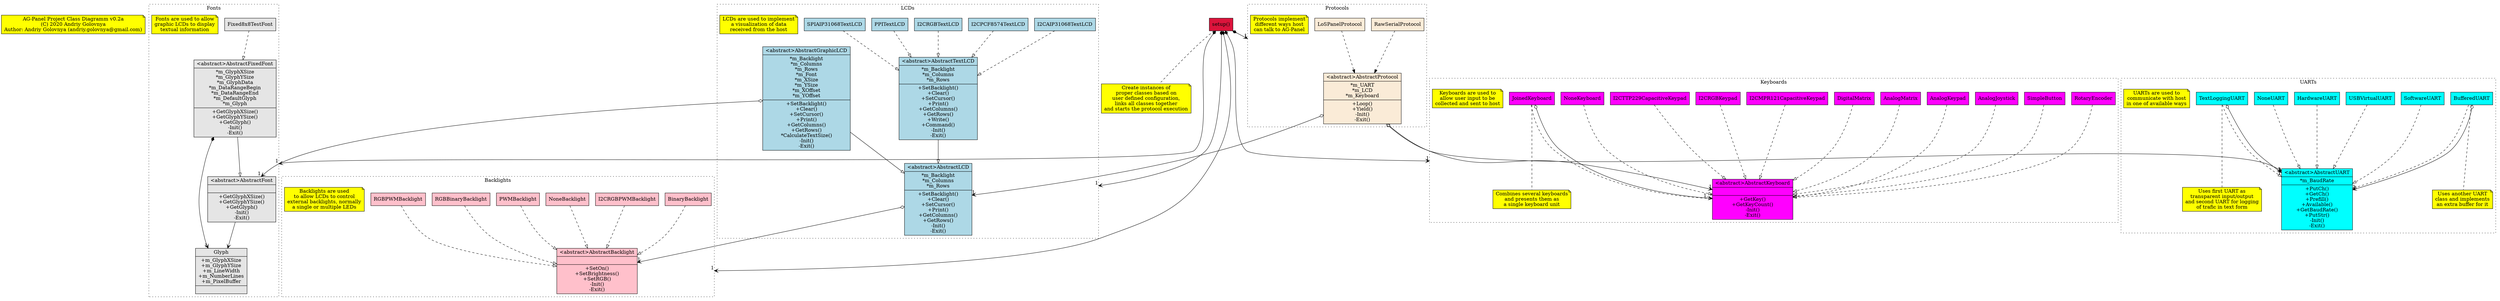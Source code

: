 digraph class_diagram {

    node [
        shape = record
    ]
    compound = true
    //splines = false

    /* Header with version information */
    main_note [
        shape = note
        style = filled
        fillcolor = yellow
        label = "AG-Panel Project Class Diagramm v0.2a\n(C) 2020 Andriy Golovnya\nAuthor: Andriy Golovnya (andriy.golovnya@gmail.com)"
    ]

    /* Backlights group of classes */
    subgraph cluster_backlights {
        node [
            style = filled
            fillcolor = "pink"
        ]
        style = dotted
        label = "Backlights"
        AbstractBacklight [
            label = "{\<abstract\>AbstractBacklight||+SetOn()\n+SetBrightness()\n+SetRGB()\n-Init()\n-Exit()}"
        ]
        BinaryBacklight -> AbstractBacklight [style = dashed, arrowhead = onormal]
        I2CRGBPWMBacklight -> AbstractBacklight [style = dashed, arrowhead = onormal]
        NoneBacklight -> AbstractBacklight [style = dashed, arrowhead = onormal]
        PWMBacklight -> AbstractBacklight [style = dashed, arrowhead = onormal]
        RGBBinaryBacklight -> AbstractBacklight [style = dashed, arrowhead = onormal]
        RGBPWMBacklight -> AbstractBacklight [style = dashed, arrowhead = onormal]

        backlights_note [
            shape = note
            style = filled
            fillcolor = yellow
            label = "Backlights are used\nto allow LCDs to control\nexternal backlights, normally\na single or multiple LEDs"
        ]
    }

    /* Fonts group of classes */
    subgraph cluster_fonts {
        node [
            style = filled
            fillcolor = "gray90"
        ]
        style = dotted
        label = "Fonts"
        Glyph [
            label = "{Glyph|+m_GlyphXSize\n+m_GlyphYSize\n+m_LineWidth\n+m_NumberLines\n+m_PixelBuffer|}"
        ]
        AbstractFont [
            label = "{\<abstract\>AbstractFont||+GetGlyphXSize()\n+GetGlyphYSize()\n+GetGlyph()\n-Init()\n-Exit()}"
        ]
        AbstractFixedFont [
            label = "{\<abstract\>AbstractFixedFont|*m_GlyphXSize\n*m_GlyphYSize\n*m_GlyphData\n*m_DataRangeBegin\n*m_DataRangeEnd\n*m_DefaultGlyph\n*m_Glyph|+GetGlyphXSize()\n+GetGlyphYSize()\n+GetGlyph()\n-Init()\n-Exit()}"
        ]
        AbstractFont -> Glyph [arrowhead = open]
        AbstractFixedFont -> AbstractFont [style = solid, arrowhead = onormal]
        AbstractFixedFont -> Glyph [style = solid, dir = both, arrowhead = open, arrowtail = diamond, headlabel = "1"]
        Fixed8x8TestFont -> AbstractFixedFont [style = dashed, arrowhead = onormal]

        fonts_note [
            shape = note
            style = filled
            fillcolor = yellow
            label = "Fonts are used to allow\ngraphic LCDs to display\ntextual information"
        ]
    }

    /* LCDs group of classes */
    subgraph cluster_lcds {
        node [
            style = filled
            fillcolor = "lightblue"
        ]
        style = dotted
        label = "LCDs"
        AbstractLCD [
            label = "{\<abstract\>AbstractLCD|*m_Backlight\n*m_Columns\n*m_Rows|+SetBacklight()\n+Clear()\n+SetCursor()\n+Print()\n+GetColumns()\n+GetRows()\n-Init()\n-Exit()}"
        ]
        AbstractTextLCD [
            label = "{\<abstract\>AbstractTextLCD|*m_Backlight\n*m_Columns\n*m_Rows|+SetBacklight()\n+Clear()\n+SetCursor()\n+Print()\n+GetColumns()\n+GetRows()\n+Write()\n+Command()\n-Init()\n-Exit()}"
        ]
        AbstractGraphicLCD [
            label = "{\<abstract\>AbstractGraphicLCD|*m_Backlight\n*m_Columns\n*m_Rows\n*m_Font\n*m_XSize\n*m_YSize\n*m_XOffset\n*m_YOffset|+SetBacklight()\n+Clear()\n+SetCursor()\n+Print()\n+GetColumns()\n+GetRows()\n*CalculateTextSize()\n-Init()\n-Exit()}"
        ]
        AbstractTextLCD -> AbstractLCD [style = solid, arrowhead = onormal]
        I2CAIP31068TextLCD -> AbstractTextLCD [style = dashed, arrowhead = onormal]
        I2CPCF8574TextLCD -> AbstractTextLCD [style = dashed, arrowhead = onormal]
        I2CRGBTextLCD -> AbstractTextLCD [style = dashed, arrowhead = onormal]
        PPITextLCD -> AbstractTextLCD [style = dashed, arrowhead = onormal]
        SPIAIP31068TextLCD -> AbstractTextLCD [style = dashed, arrowhead = onormal]
        AbstractGraphicLCD -> AbstractLCD [style = solid, arrowhead = onormal]

        lcd_note [
            shape = note
            style = filled
            fillcolor = yellow
            label = "LCDs are used to implement\na visualization of data\nreceived from the host"
        ]
    }

    /* UARTSs group of classes */
    subgraph cluster_uarts {
        node [
            style = filled
            fillcolor = "cyan"
        ]
        style = dotted
        label = "UARTs"
        AbstractUART [
            label = "{\<abstract\>AbstractUART|*m_BaudRate|+PutCh()\n+GetCh()\n+Prefill()\n+Available()\n+GetBaudRate()\n+PutStr()\n-Init()\n-Exit()}"
        ]
        BufferedUART -> AbstractUART [style = dashed, arrowhead = onormal]
        BufferedUART -> AbstractUART [style = solid, dir = both, arrowhead = open, arrowtail = ediamond, headlabel = "1"]
        BufferedUART -> note_for_BufferedUART [style = dashed, dir = none]
        HardwareUART -> AbstractUART [style = dashed, arrowhead = onormal]
        NoneUART -> AbstractUART [style = dashed, arrowhead = onormal]
        SoftwareUART -> AbstractUART [style = dashed, arrowhead = onormal]
        USBVirtualUART -> AbstractUART [style = dashed, arrowhead = onormal]
        TextLoggingUART -> AbstractUART [style = dashed, arrowhead = onormal]
        TextLoggingUART -> AbstractUART [style = solid, dir = both, arrowhead = open, arrowtail = ediamond, headlabel = "2"]
        TextLoggingUART -> note_for_TextLoggingUART [style = dashed, dir = none]
        /* UARTs Notes */
        note_for_BufferedUART [
            shape = note
            style = filled
            fillcolor = yellow
            label = "Uses another UART\nclass and implements\nan extra buffer for it"
        ]
        note_for_TextLoggingUART [
            shape = note
            style = filled
            fillcolor = yellow
            label = "Uses first UART as\ntransparent input/output\nand second UART for logging\nof trafic in text form"
        ]

        uarts_note [
            shape = note
            style = filled
            fillcolor = yellow
            label = "UARTs are used to\ncommunicate with host\nin one of available ways"
        ]
    }

    /* Keyboards group of classes */
    subgraph cluster_keyboards {
        node [
            style = filled
            fillcolor = "magenta"
        ]
        style = dotted
        label = "Keyboards"
        AbstractKeyboard [
            label = "{\<abstract\>AbstractKeyboard||+GetKey()\n+GetKeyCount()\n-Init()\n-Exit()}"
        ]
        AnalogJoystick -> AbstractKeyboard [style = dashed, arrowhead = onormal]
        AnalogKeypad -> AbstractKeyboard [style = dashed, arrowhead = onormal]
        AnalogMatrix -> AbstractKeyboard [style = dashed, arrowhead = onormal]
        DigitalMatrix -> AbstractKeyboard [style = dashed, arrowhead = onormal]
        I2CMPR121CapacitiveKeypad -> AbstractKeyboard [style = dashed, arrowhead = onormal]
        I2CRGBKeypad -> AbstractKeyboard [style = dashed, arrowhead = onormal]
        I2CTTP229CapacitiveKeypad -> AbstractKeyboard [style = dashed, arrowhead = onormal]
        JoinedKeyboard -> AbstractKeyboard [style = dashed, arrowhead = onormal]
        JoinedKeyboard -> AbstractKeyboard [style = solid, dir = both, arrowhead = open, arrowtail = ediamond, headlabel = "1..*"]
        JoinedKeyboard -> note_for_JoinedKeyboard [style = dashed, dir = none]
        NoneKeyboard -> AbstractKeyboard [style = dashed, arrowhead = onormal]
        RotaryEncoder -> AbstractKeyboard [style = dashed, arrowhead = onormal]
        SimpleButton -> AbstractKeyboard [style = dashed, arrowhead = onormal]
        /* Keybords notes */
        note_for_JoinedKeyboard [
            shape = note
            style = filled
            fillcolor = yellow
            label = "Combines several keyboards\nand presents them as\na single keyboard unit"
        ]

        keyboards_note [
            shape = note
            style = filled
            fillcolor = yellow
            label = "Keyboards are used to\nallow user input to be\ncollected and sent to host"
        ]
    }

    /* Protocols group of classes */
    subgraph cluster_protocols {
        node [
            style = filled
            fillcolor = "antiquewhite"
        ]
        style = dotted
        label = "Protocols"
        AbstractProtocol [
            label = "{\<abstract\>AbstractProtocol|*m_UART\n*m_LCD\n*m_Keyboard|+Loop()\n+Yield()\n-Init()\n-Exit()}"
        ]
        LoSPanelProtocol -> AbstractProtocol [style = dashed]
        RawSerialProtocol -> AbstractProtocol [style = dashed]

        protocols_note [
            shape = note
            style = filled
            fillcolor = yellow
            label = "Protocols implement\ndifferent ways host\ncan talk to AG-Panel"
        ]
    }

    /* Relationships of main classes */
    AbstractLCD -> AbstractBacklight [style = solid, dir = both, arrowhead = open, arrowtail = ediamond, headlabel = "1"]
    AbstractGraphicLCD -> AbstractFont [style = solid, dir = both, arrowhead = open, arrowtail = ediamond, headlabel = "1"]
    AbstractProtocol -> AbstractLCD [style = solid, dir = both, arrowhead = open, arrowtail = ediamond, headlabel = "1"]
    AbstractProtocol -> AbstractUART [style = solid, dir = both, arrowhead = open, arrowtail = ediamond, headlabel = "1"]
    AbstractProtocol -> AbstractKeyboard [style = solid, dir = both, arrowhead = open, arrowtail = ediamond, headlabel = "1"]

    main [
        style = filled
        fillcolor = "crimson"
        label = "setup()"
    ]
    main -> AbstractBacklight [lhead = cluster_backlights, style = solid, dir = both, arrowhead = open, arrowtail = diamond, headlabel = "1"]
    main -> AbstractFont [lhead = cluster_fonts, style = solid, dir = both, arrowhead = open, arrowtail = diamond, headlabel = "1"]
    main -> AbstractLCD [lhead = cluster_lcds, style = solid, dir = both, arrowhead = open, arrowtail = diamond, headlabel = "1"]
    main -> AbstractKeyboard [lhead = cluster_keyboards, style = solid, dir = both, arrowhead = open, arrowtail = diamond, headlabel = "1"]
    main -> AbstractProtocol [lhead = cluster_protocols, style = solid, dir = both, arrowhead = open, arrowtail = diamond, headlabel = "1"]

    main -> note_for_main [style = dashed, dir = none]
    note_for_main [
        shape = note
        style = filled
        fillcolor = yellow
        label = "Create instances of\nproper classes based on\nuser defined configuration,\nlinks all classes together\nand starts the protocol execution"
    ]
}
